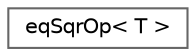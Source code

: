 digraph "Graphical Class Hierarchy"
{
 // LATEX_PDF_SIZE
  bgcolor="transparent";
  edge [fontname=Helvetica,fontsize=10,labelfontname=Helvetica,labelfontsize=10];
  node [fontname=Helvetica,fontsize=10,shape=box,height=0.2,width=0.4];
  rankdir="LR";
  Node0 [id="Node000000",label="eqSqrOp\< T \>",height=0.2,width=0.4,color="grey40", fillcolor="white", style="filled",URL="$structFoam_1_1eqSqrOp.html",tooltip=" "];
}
